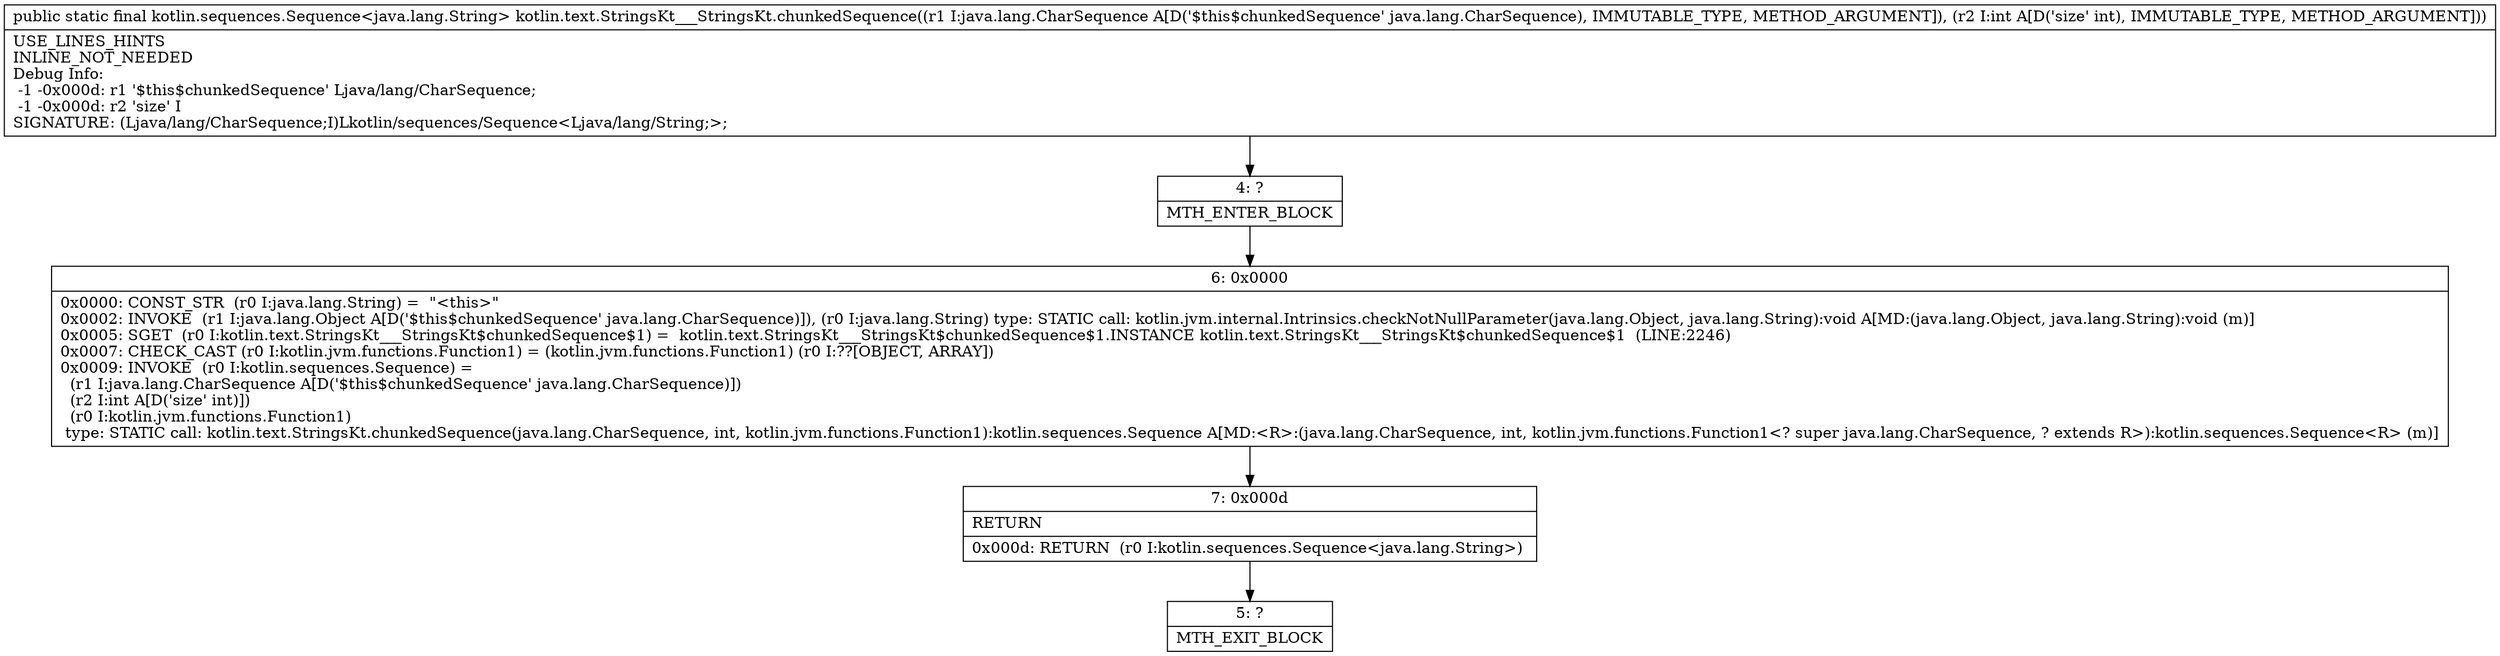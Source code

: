 digraph "CFG forkotlin.text.StringsKt___StringsKt.chunkedSequence(Ljava\/lang\/CharSequence;I)Lkotlin\/sequences\/Sequence;" {
Node_4 [shape=record,label="{4\:\ ?|MTH_ENTER_BLOCK\l}"];
Node_6 [shape=record,label="{6\:\ 0x0000|0x0000: CONST_STR  (r0 I:java.lang.String) =  \"\<this\>\" \l0x0002: INVOKE  (r1 I:java.lang.Object A[D('$this$chunkedSequence' java.lang.CharSequence)]), (r0 I:java.lang.String) type: STATIC call: kotlin.jvm.internal.Intrinsics.checkNotNullParameter(java.lang.Object, java.lang.String):void A[MD:(java.lang.Object, java.lang.String):void (m)]\l0x0005: SGET  (r0 I:kotlin.text.StringsKt___StringsKt$chunkedSequence$1) =  kotlin.text.StringsKt___StringsKt$chunkedSequence$1.INSTANCE kotlin.text.StringsKt___StringsKt$chunkedSequence$1  (LINE:2246)\l0x0007: CHECK_CAST (r0 I:kotlin.jvm.functions.Function1) = (kotlin.jvm.functions.Function1) (r0 I:??[OBJECT, ARRAY]) \l0x0009: INVOKE  (r0 I:kotlin.sequences.Sequence) = \l  (r1 I:java.lang.CharSequence A[D('$this$chunkedSequence' java.lang.CharSequence)])\l  (r2 I:int A[D('size' int)])\l  (r0 I:kotlin.jvm.functions.Function1)\l type: STATIC call: kotlin.text.StringsKt.chunkedSequence(java.lang.CharSequence, int, kotlin.jvm.functions.Function1):kotlin.sequences.Sequence A[MD:\<R\>:(java.lang.CharSequence, int, kotlin.jvm.functions.Function1\<? super java.lang.CharSequence, ? extends R\>):kotlin.sequences.Sequence\<R\> (m)]\l}"];
Node_7 [shape=record,label="{7\:\ 0x000d|RETURN\l|0x000d: RETURN  (r0 I:kotlin.sequences.Sequence\<java.lang.String\>) \l}"];
Node_5 [shape=record,label="{5\:\ ?|MTH_EXIT_BLOCK\l}"];
MethodNode[shape=record,label="{public static final kotlin.sequences.Sequence\<java.lang.String\> kotlin.text.StringsKt___StringsKt.chunkedSequence((r1 I:java.lang.CharSequence A[D('$this$chunkedSequence' java.lang.CharSequence), IMMUTABLE_TYPE, METHOD_ARGUMENT]), (r2 I:int A[D('size' int), IMMUTABLE_TYPE, METHOD_ARGUMENT]))  | USE_LINES_HINTS\lINLINE_NOT_NEEDED\lDebug Info:\l  \-1 \-0x000d: r1 '$this$chunkedSequence' Ljava\/lang\/CharSequence;\l  \-1 \-0x000d: r2 'size' I\lSIGNATURE: (Ljava\/lang\/CharSequence;I)Lkotlin\/sequences\/Sequence\<Ljava\/lang\/String;\>;\l}"];
MethodNode -> Node_4;Node_4 -> Node_6;
Node_6 -> Node_7;
Node_7 -> Node_5;
}

